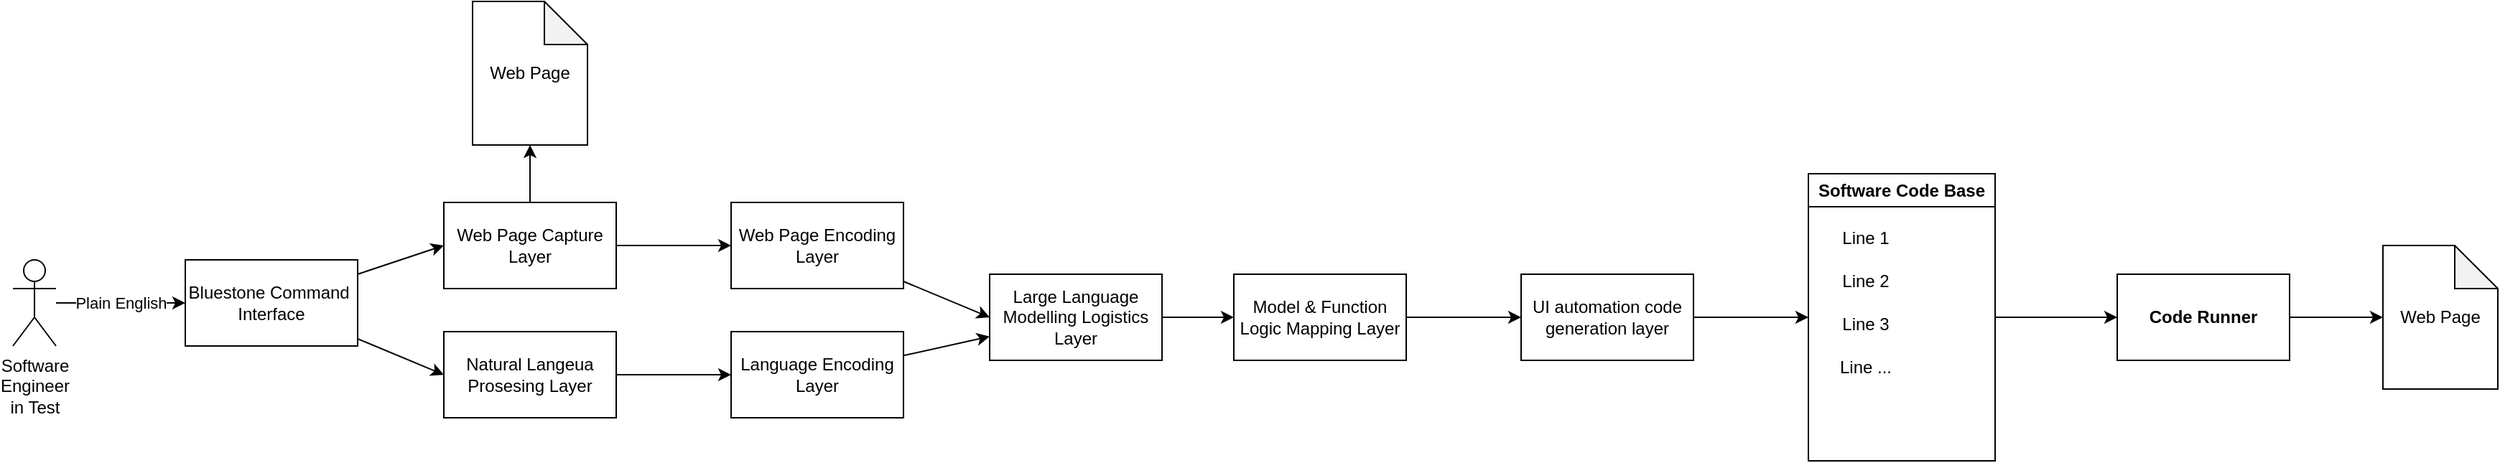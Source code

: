 <mxfile>
    <diagram id="YytNtICP-ASlZZwoqKIY" name="Page-1">
        <mxGraphModel dx="1626" dy="787" grid="1" gridSize="10" guides="1" tooltips="1" connect="1" arrows="1" fold="1" page="1" pageScale="1" pageWidth="850" pageHeight="1100" math="0" shadow="0">
            <root>
                <mxCell id="0"/>
                <mxCell id="1" parent="0"/>
                <mxCell id="6" style="edgeStyle=none;html=1;entryX=0;entryY=0.5;entryDx=0;entryDy=0;" edge="1" parent="1" source="2" target="5">
                    <mxGeometry relative="1" as="geometry"/>
                </mxCell>
                <mxCell id="13" style="edgeStyle=none;html=1;entryX=0;entryY=0.5;entryDx=0;entryDy=0;" edge="1" parent="1" source="2" target="9">
                    <mxGeometry relative="1" as="geometry"/>
                </mxCell>
                <mxCell id="2" value="Bluestone Command&amp;nbsp; Interface" style="rounded=0;whiteSpace=wrap;html=1;" vertex="1" parent="1">
                    <mxGeometry x="160" y="270" width="120" height="60" as="geometry"/>
                </mxCell>
                <mxCell id="4" value="Plain English" style="edgeStyle=none;html=1;" edge="1" parent="1" source="3" target="2">
                    <mxGeometry relative="1" as="geometry"/>
                </mxCell>
                <mxCell id="3" value="Software&lt;br&gt;Engineer&lt;br&gt;in Test" style="shape=umlActor;verticalLabelPosition=bottom;verticalAlign=top;html=1;outlineConnect=0;" vertex="1" parent="1">
                    <mxGeometry x="40" y="270" width="30" height="60" as="geometry"/>
                </mxCell>
                <mxCell id="8" style="edgeStyle=none;html=1;" edge="1" parent="1" source="5" target="7">
                    <mxGeometry relative="1" as="geometry"/>
                </mxCell>
                <mxCell id="12" value="" style="edgeStyle=none;html=1;" edge="1" parent="1" source="5" target="11">
                    <mxGeometry relative="1" as="geometry"/>
                </mxCell>
                <mxCell id="5" value="Web Page Capture Layer" style="rounded=0;whiteSpace=wrap;html=1;" vertex="1" parent="1">
                    <mxGeometry x="340" y="230" width="120" height="60" as="geometry"/>
                </mxCell>
                <mxCell id="7" value="Web Page" style="shape=note;whiteSpace=wrap;html=1;backgroundOutline=1;darkOpacity=0.05;" vertex="1" parent="1">
                    <mxGeometry x="360" y="90" width="80" height="100" as="geometry"/>
                </mxCell>
                <mxCell id="15" value="" style="edgeStyle=none;html=1;" edge="1" parent="1" source="9" target="14">
                    <mxGeometry relative="1" as="geometry"/>
                </mxCell>
                <mxCell id="9" value="Natural Langeua Prosesing Layer" style="rounded=0;whiteSpace=wrap;html=1;" vertex="1" parent="1">
                    <mxGeometry x="340" y="320" width="120" height="60" as="geometry"/>
                </mxCell>
                <mxCell id="17" style="edgeStyle=none;html=1;entryX=0;entryY=0.5;entryDx=0;entryDy=0;" edge="1" parent="1" source="11" target="16">
                    <mxGeometry relative="1" as="geometry"/>
                </mxCell>
                <mxCell id="11" value="Web Page Encoding Layer" style="rounded=0;whiteSpace=wrap;html=1;" vertex="1" parent="1">
                    <mxGeometry x="540" y="230" width="120" height="60" as="geometry"/>
                </mxCell>
                <mxCell id="18" style="edgeStyle=none;html=1;" edge="1" parent="1" source="14" target="16">
                    <mxGeometry relative="1" as="geometry"/>
                </mxCell>
                <mxCell id="14" value="Language Encoding Layer" style="rounded=0;whiteSpace=wrap;html=1;" vertex="1" parent="1">
                    <mxGeometry x="540" y="320" width="120" height="60" as="geometry"/>
                </mxCell>
                <mxCell id="20" value="" style="edgeStyle=none;html=1;" edge="1" parent="1" source="16" target="19">
                    <mxGeometry relative="1" as="geometry"/>
                </mxCell>
                <mxCell id="16" value="Large Language Modelling Logistics Layer" style="rounded=0;whiteSpace=wrap;html=1;" vertex="1" parent="1">
                    <mxGeometry x="720" y="280" width="120" height="60" as="geometry"/>
                </mxCell>
                <mxCell id="22" value="" style="edgeStyle=none;html=1;" edge="1" parent="1" source="19" target="21">
                    <mxGeometry relative="1" as="geometry"/>
                </mxCell>
                <mxCell id="19" value="Model &amp;amp; Function Logic Mapping Layer" style="rounded=0;whiteSpace=wrap;html=1;" vertex="1" parent="1">
                    <mxGeometry x="890" y="280" width="120" height="60" as="geometry"/>
                </mxCell>
                <mxCell id="24" value="" style="edgeStyle=none;html=1;entryX=0;entryY=0.5;entryDx=0;entryDy=0;" edge="1" parent="1" source="21" target="25">
                    <mxGeometry relative="1" as="geometry">
                        <mxPoint x="1290" y="310" as="targetPoint"/>
                    </mxGeometry>
                </mxCell>
                <mxCell id="21" value="UI automation code generation layer" style="rounded=0;whiteSpace=wrap;html=1;" vertex="1" parent="1">
                    <mxGeometry x="1090" y="280" width="120" height="60" as="geometry"/>
                </mxCell>
                <mxCell id="37" value="" style="edgeStyle=none;html=1;" edge="1" parent="1" source="25" target="36">
                    <mxGeometry relative="1" as="geometry"/>
                </mxCell>
                <mxCell id="25" value="Software Code Base" style="swimlane;whiteSpace=wrap;html=1;" vertex="1" parent="1">
                    <mxGeometry x="1290" y="210" width="130" height="200" as="geometry"/>
                </mxCell>
                <mxCell id="26" value="Line 1" style="text;html=1;strokeColor=none;fillColor=none;align=center;verticalAlign=middle;whiteSpace=wrap;rounded=0;" vertex="1" parent="25">
                    <mxGeometry x="10" y="30" width="60" height="30" as="geometry"/>
                </mxCell>
                <mxCell id="27" value="Line 2" style="text;html=1;strokeColor=none;fillColor=none;align=center;verticalAlign=middle;whiteSpace=wrap;rounded=0;" vertex="1" parent="25">
                    <mxGeometry x="10" y="60" width="60" height="30" as="geometry"/>
                </mxCell>
                <mxCell id="28" value="Line 3" style="text;html=1;strokeColor=none;fillColor=none;align=center;verticalAlign=middle;whiteSpace=wrap;rounded=0;" vertex="1" parent="25">
                    <mxGeometry x="10" y="90" width="60" height="30" as="geometry"/>
                </mxCell>
                <mxCell id="29" value="Line ..." style="text;html=1;strokeColor=none;fillColor=none;align=center;verticalAlign=middle;whiteSpace=wrap;rounded=0;" vertex="1" parent="25">
                    <mxGeometry x="10" y="120" width="60" height="30" as="geometry"/>
                </mxCell>
                <mxCell id="40" style="edgeStyle=none;html=1;" edge="1" parent="1" source="36" target="39">
                    <mxGeometry relative="1" as="geometry"/>
                </mxCell>
                <mxCell id="36" value="Code Runner" style="whiteSpace=wrap;html=1;fontStyle=1;startSize=23;" vertex="1" parent="1">
                    <mxGeometry x="1505" y="280" width="120" height="60" as="geometry"/>
                </mxCell>
                <mxCell id="39" value="Web Page" style="shape=note;whiteSpace=wrap;html=1;backgroundOutline=1;darkOpacity=0.05;" vertex="1" parent="1">
                    <mxGeometry x="1690" y="260" width="80" height="100" as="geometry"/>
                </mxCell>
            </root>
        </mxGraphModel>
    </diagram>
</mxfile>